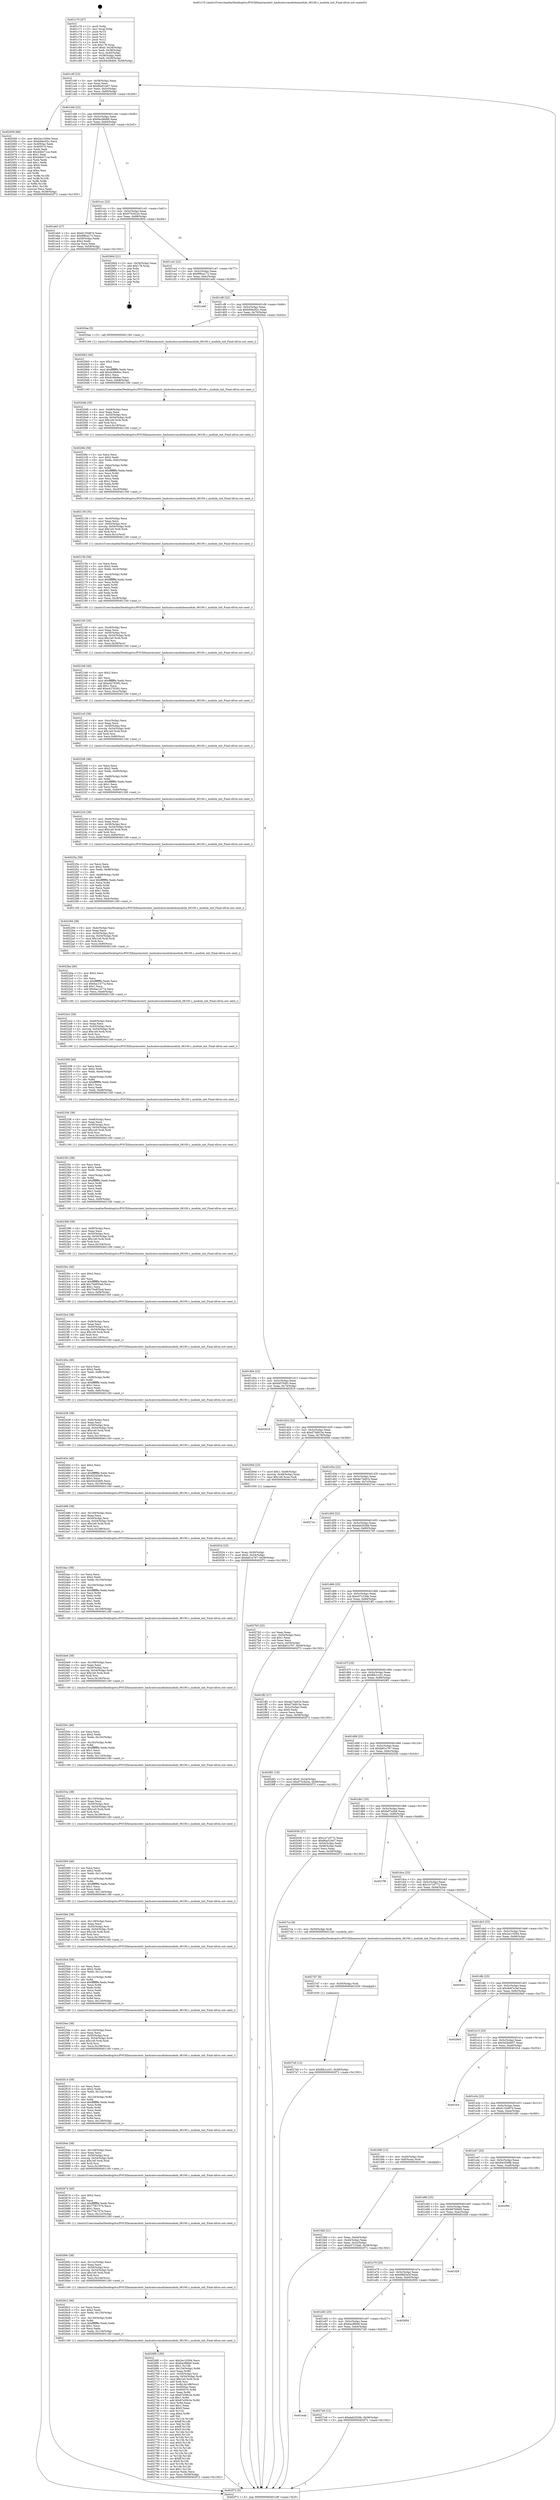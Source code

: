 digraph "0x401c70" {
  label = "0x401c70 (/mnt/c/Users/mathe/Desktop/tcc/POCII/binaries/extr_hashcatsrcmodulesmodule_06100.c_module_init_Final-ollvm.out::main(0))"
  labelloc = "t"
  node[shape=record]

  Entry [label="",width=0.3,height=0.3,shape=circle,fillcolor=black,style=filled]
  "0x401c9f" [label="{
     0x401c9f [23]\l
     | [instrs]\l
     &nbsp;&nbsp;0x401c9f \<+3\>: mov -0x58(%rbp),%eax\l
     &nbsp;&nbsp;0x401ca2 \<+2\>: mov %eax,%ecx\l
     &nbsp;&nbsp;0x401ca4 \<+6\>: sub $0x80a51b67,%ecx\l
     &nbsp;&nbsp;0x401caa \<+3\>: mov %eax,-0x5c(%rbp)\l
     &nbsp;&nbsp;0x401cad \<+3\>: mov %ecx,-0x60(%rbp)\l
     &nbsp;&nbsp;0x401cb0 \<+6\>: je 0000000000402056 \<main+0x3e6\>\l
  }"]
  "0x402056" [label="{
     0x402056 [88]\l
     | [instrs]\l
     &nbsp;&nbsp;0x402056 \<+5\>: mov $0x2ec10594,%eax\l
     &nbsp;&nbsp;0x40205b \<+5\>: mov $0xb94e2f2c,%ecx\l
     &nbsp;&nbsp;0x402060 \<+7\>: mov 0x4050ac,%edx\l
     &nbsp;&nbsp;0x402067 \<+7\>: mov 0x405070,%esi\l
     &nbsp;&nbsp;0x40206e \<+2\>: mov %edx,%edi\l
     &nbsp;&nbsp;0x402070 \<+6\>: add $0x44b471ca,%edi\l
     &nbsp;&nbsp;0x402076 \<+3\>: sub $0x1,%edi\l
     &nbsp;&nbsp;0x402079 \<+6\>: sub $0x44b471ca,%edi\l
     &nbsp;&nbsp;0x40207f \<+3\>: imul %edi,%edx\l
     &nbsp;&nbsp;0x402082 \<+3\>: and $0x1,%edx\l
     &nbsp;&nbsp;0x402085 \<+3\>: cmp $0x0,%edx\l
     &nbsp;&nbsp;0x402088 \<+4\>: sete %r8b\l
     &nbsp;&nbsp;0x40208c \<+3\>: cmp $0xa,%esi\l
     &nbsp;&nbsp;0x40208f \<+4\>: setl %r9b\l
     &nbsp;&nbsp;0x402093 \<+3\>: mov %r8b,%r10b\l
     &nbsp;&nbsp;0x402096 \<+3\>: and %r9b,%r10b\l
     &nbsp;&nbsp;0x402099 \<+3\>: xor %r9b,%r8b\l
     &nbsp;&nbsp;0x40209c \<+3\>: or %r8b,%r10b\l
     &nbsp;&nbsp;0x40209f \<+4\>: test $0x1,%r10b\l
     &nbsp;&nbsp;0x4020a3 \<+3\>: cmovne %ecx,%eax\l
     &nbsp;&nbsp;0x4020a6 \<+3\>: mov %eax,-0x58(%rbp)\l
     &nbsp;&nbsp;0x4020a9 \<+5\>: jmp 0000000000402f72 \<main+0x1302\>\l
  }"]
  "0x401cb6" [label="{
     0x401cb6 [22]\l
     | [instrs]\l
     &nbsp;&nbsp;0x401cb6 \<+5\>: jmp 0000000000401cbb \<main+0x4b\>\l
     &nbsp;&nbsp;0x401cbb \<+3\>: mov -0x5c(%rbp),%eax\l
     &nbsp;&nbsp;0x401cbe \<+5\>: sub $0x94c06d06,%eax\l
     &nbsp;&nbsp;0x401cc3 \<+3\>: mov %eax,-0x64(%rbp)\l
     &nbsp;&nbsp;0x401cc6 \<+6\>: je 0000000000401eb5 \<main+0x245\>\l
  }"]
  Exit [label="",width=0.3,height=0.3,shape=circle,fillcolor=black,style=filled,peripheries=2]
  "0x401eb5" [label="{
     0x401eb5 [27]\l
     | [instrs]\l
     &nbsp;&nbsp;0x401eb5 \<+5\>: mov $0x6135d87d,%eax\l
     &nbsp;&nbsp;0x401eba \<+5\>: mov $0x9f9ca172,%ecx\l
     &nbsp;&nbsp;0x401ebf \<+3\>: mov -0x30(%rbp),%edx\l
     &nbsp;&nbsp;0x401ec2 \<+3\>: cmp $0x2,%edx\l
     &nbsp;&nbsp;0x401ec5 \<+3\>: cmovne %ecx,%eax\l
     &nbsp;&nbsp;0x401ec8 \<+3\>: mov %eax,-0x58(%rbp)\l
     &nbsp;&nbsp;0x401ecb \<+5\>: jmp 0000000000402f72 \<main+0x1302\>\l
  }"]
  "0x401ccc" [label="{
     0x401ccc [22]\l
     | [instrs]\l
     &nbsp;&nbsp;0x401ccc \<+5\>: jmp 0000000000401cd1 \<main+0x61\>\l
     &nbsp;&nbsp;0x401cd1 \<+3\>: mov -0x5c(%rbp),%eax\l
     &nbsp;&nbsp;0x401cd4 \<+5\>: sub $0x975c622e,%eax\l
     &nbsp;&nbsp;0x401cd9 \<+3\>: mov %eax,-0x68(%rbp)\l
     &nbsp;&nbsp;0x401cdc \<+6\>: je 0000000000402904 \<main+0xc94\>\l
  }"]
  "0x402f72" [label="{
     0x402f72 [5]\l
     | [instrs]\l
     &nbsp;&nbsp;0x402f72 \<+5\>: jmp 0000000000401c9f \<main+0x2f\>\l
  }"]
  "0x401c70" [label="{
     0x401c70 [47]\l
     | [instrs]\l
     &nbsp;&nbsp;0x401c70 \<+1\>: push %rbp\l
     &nbsp;&nbsp;0x401c71 \<+3\>: mov %rsp,%rbp\l
     &nbsp;&nbsp;0x401c74 \<+2\>: push %r15\l
     &nbsp;&nbsp;0x401c76 \<+2\>: push %r14\l
     &nbsp;&nbsp;0x401c78 \<+2\>: push %r13\l
     &nbsp;&nbsp;0x401c7a \<+2\>: push %r12\l
     &nbsp;&nbsp;0x401c7c \<+1\>: push %rbx\l
     &nbsp;&nbsp;0x401c7d \<+7\>: sub $0x178,%rsp\l
     &nbsp;&nbsp;0x401c84 \<+7\>: movl $0x0,-0x34(%rbp)\l
     &nbsp;&nbsp;0x401c8b \<+3\>: mov %edi,-0x38(%rbp)\l
     &nbsp;&nbsp;0x401c8e \<+4\>: mov %rsi,-0x40(%rbp)\l
     &nbsp;&nbsp;0x401c92 \<+3\>: mov -0x38(%rbp),%edi\l
     &nbsp;&nbsp;0x401c95 \<+3\>: mov %edi,-0x30(%rbp)\l
     &nbsp;&nbsp;0x401c98 \<+7\>: movl $0x94c06d06,-0x58(%rbp)\l
  }"]
  "0x4027e0" [label="{
     0x4027e0 [12]\l
     | [instrs]\l
     &nbsp;&nbsp;0x4027e0 \<+7\>: movl $0xf6b1cc01,-0x58(%rbp)\l
     &nbsp;&nbsp;0x4027e7 \<+5\>: jmp 0000000000402f72 \<main+0x1302\>\l
  }"]
  "0x402904" [label="{
     0x402904 [21]\l
     | [instrs]\l
     &nbsp;&nbsp;0x402904 \<+3\>: mov -0x34(%rbp),%eax\l
     &nbsp;&nbsp;0x402907 \<+7\>: add $0x178,%rsp\l
     &nbsp;&nbsp;0x40290e \<+1\>: pop %rbx\l
     &nbsp;&nbsp;0x40290f \<+2\>: pop %r12\l
     &nbsp;&nbsp;0x402911 \<+2\>: pop %r13\l
     &nbsp;&nbsp;0x402913 \<+2\>: pop %r14\l
     &nbsp;&nbsp;0x402915 \<+2\>: pop %r15\l
     &nbsp;&nbsp;0x402917 \<+1\>: pop %rbp\l
     &nbsp;&nbsp;0x402918 \<+1\>: ret\l
  }"]
  "0x401ce2" [label="{
     0x401ce2 [22]\l
     | [instrs]\l
     &nbsp;&nbsp;0x401ce2 \<+5\>: jmp 0000000000401ce7 \<main+0x77\>\l
     &nbsp;&nbsp;0x401ce7 \<+3\>: mov -0x5c(%rbp),%eax\l
     &nbsp;&nbsp;0x401cea \<+5\>: sub $0x9f9ca172,%eax\l
     &nbsp;&nbsp;0x401cef \<+3\>: mov %eax,-0x6c(%rbp)\l
     &nbsp;&nbsp;0x401cf2 \<+6\>: je 0000000000401ed0 \<main+0x260\>\l
  }"]
  "0x4027d7" [label="{
     0x4027d7 [9]\l
     | [instrs]\l
     &nbsp;&nbsp;0x4027d7 \<+4\>: mov -0x50(%rbp),%rdi\l
     &nbsp;&nbsp;0x4027db \<+5\>: call 0000000000401030 \<free@plt\>\l
     | [calls]\l
     &nbsp;&nbsp;0x401030 \{1\} (unknown)\l
  }"]
  "0x401ed0" [label="{
     0x401ed0\l
  }", style=dashed]
  "0x401cf8" [label="{
     0x401cf8 [22]\l
     | [instrs]\l
     &nbsp;&nbsp;0x401cf8 \<+5\>: jmp 0000000000401cfd \<main+0x8d\>\l
     &nbsp;&nbsp;0x401cfd \<+3\>: mov -0x5c(%rbp),%eax\l
     &nbsp;&nbsp;0x401d00 \<+5\>: sub $0xb94e2f2c,%eax\l
     &nbsp;&nbsp;0x401d05 \<+3\>: mov %eax,-0x70(%rbp)\l
     &nbsp;&nbsp;0x401d08 \<+6\>: je 00000000004020ae \<main+0x43e\>\l
  }"]
  "0x401eab" [label="{
     0x401eab\l
  }", style=dashed]
  "0x4020ae" [label="{
     0x4020ae [5]\l
     | [instrs]\l
     &nbsp;&nbsp;0x4020ae \<+5\>: call 0000000000401160 \<next_i\>\l
     | [calls]\l
     &nbsp;&nbsp;0x401160 \{1\} (/mnt/c/Users/mathe/Desktop/tcc/POCII/binaries/extr_hashcatsrcmodulesmodule_06100.c_module_init_Final-ollvm.out::next_i)\l
  }"]
  "0x401d0e" [label="{
     0x401d0e [22]\l
     | [instrs]\l
     &nbsp;&nbsp;0x401d0e \<+5\>: jmp 0000000000401d13 \<main+0xa3\>\l
     &nbsp;&nbsp;0x401d13 \<+3\>: mov -0x5c(%rbp),%eax\l
     &nbsp;&nbsp;0x401d16 \<+5\>: sub $0xd4f704f3,%eax\l
     &nbsp;&nbsp;0x401d1b \<+3\>: mov %eax,-0x74(%rbp)\l
     &nbsp;&nbsp;0x401d1e \<+6\>: je 0000000000402919 \<main+0xca9\>\l
  }"]
  "0x4027a9" [label="{
     0x4027a9 [12]\l
     | [instrs]\l
     &nbsp;&nbsp;0x4027a9 \<+7\>: movl $0xdab2026b,-0x58(%rbp)\l
     &nbsp;&nbsp;0x4027b0 \<+5\>: jmp 0000000000402f72 \<main+0x1302\>\l
  }"]
  "0x402919" [label="{
     0x402919\l
  }", style=dashed]
  "0x401d24" [label="{
     0x401d24 [22]\l
     | [instrs]\l
     &nbsp;&nbsp;0x401d24 \<+5\>: jmp 0000000000401d29 \<main+0xb9\>\l
     &nbsp;&nbsp;0x401d29 \<+3\>: mov -0x5c(%rbp),%eax\l
     &nbsp;&nbsp;0x401d2c \<+5\>: sub $0xd73d915e,%eax\l
     &nbsp;&nbsp;0x401d31 \<+3\>: mov %eax,-0x78(%rbp)\l
     &nbsp;&nbsp;0x401d34 \<+6\>: je 000000000040200d \<main+0x39d\>\l
  }"]
  "0x401e92" [label="{
     0x401e92 [25]\l
     | [instrs]\l
     &nbsp;&nbsp;0x401e92 \<+5\>: jmp 0000000000401e97 \<main+0x227\>\l
     &nbsp;&nbsp;0x401e97 \<+3\>: mov -0x5c(%rbp),%eax\l
     &nbsp;&nbsp;0x401e9a \<+5\>: sub $0x6ac8fbb6,%eax\l
     &nbsp;&nbsp;0x401e9f \<+6\>: mov %eax,-0xb4(%rbp)\l
     &nbsp;&nbsp;0x401ea5 \<+6\>: je 00000000004027a9 \<main+0xb39\>\l
  }"]
  "0x40200d" [label="{
     0x40200d [23]\l
     | [instrs]\l
     &nbsp;&nbsp;0x40200d \<+7\>: movl $0x1,-0x48(%rbp)\l
     &nbsp;&nbsp;0x402014 \<+4\>: movslq -0x48(%rbp),%rax\l
     &nbsp;&nbsp;0x402018 \<+7\>: imul $0x1e0,%rax,%rdi\l
     &nbsp;&nbsp;0x40201f \<+5\>: call 0000000000401050 \<malloc@plt\>\l
     | [calls]\l
     &nbsp;&nbsp;0x401050 \{1\} (unknown)\l
  }"]
  "0x401d3a" [label="{
     0x401d3a [22]\l
     | [instrs]\l
     &nbsp;&nbsp;0x401d3a \<+5\>: jmp 0000000000401d3f \<main+0xcf\>\l
     &nbsp;&nbsp;0x401d3f \<+3\>: mov -0x5c(%rbp),%eax\l
     &nbsp;&nbsp;0x401d42 \<+5\>: sub $0xda73a91b,%eax\l
     &nbsp;&nbsp;0x401d47 \<+3\>: mov %eax,-0x7c(%rbp)\l
     &nbsp;&nbsp;0x401d4a \<+6\>: je 00000000004027ec \<main+0xb7c\>\l
  }"]
  "0x402850" [label="{
     0x402850\l
  }", style=dashed]
  "0x4027ec" [label="{
     0x4027ec\l
  }", style=dashed]
  "0x401d50" [label="{
     0x401d50 [22]\l
     | [instrs]\l
     &nbsp;&nbsp;0x401d50 \<+5\>: jmp 0000000000401d55 \<main+0xe5\>\l
     &nbsp;&nbsp;0x401d55 \<+3\>: mov -0x5c(%rbp),%eax\l
     &nbsp;&nbsp;0x401d58 \<+5\>: sub $0xdab2026b,%eax\l
     &nbsp;&nbsp;0x401d5d \<+3\>: mov %eax,-0x80(%rbp)\l
     &nbsp;&nbsp;0x401d60 \<+6\>: je 00000000004027b5 \<main+0xb45\>\l
  }"]
  "0x401e79" [label="{
     0x401e79 [25]\l
     | [instrs]\l
     &nbsp;&nbsp;0x401e79 \<+5\>: jmp 0000000000401e7e \<main+0x20e\>\l
     &nbsp;&nbsp;0x401e7e \<+3\>: mov -0x5c(%rbp),%eax\l
     &nbsp;&nbsp;0x401e81 \<+5\>: sub $0x68fd3a3f,%eax\l
     &nbsp;&nbsp;0x401e86 \<+6\>: mov %eax,-0xb0(%rbp)\l
     &nbsp;&nbsp;0x401e8c \<+6\>: je 0000000000402850 \<main+0xbe0\>\l
  }"]
  "0x4027b5" [label="{
     0x4027b5 [25]\l
     | [instrs]\l
     &nbsp;&nbsp;0x4027b5 \<+2\>: xor %eax,%eax\l
     &nbsp;&nbsp;0x4027b7 \<+3\>: mov -0x54(%rbp),%ecx\l
     &nbsp;&nbsp;0x4027ba \<+3\>: sub $0x1,%eax\l
     &nbsp;&nbsp;0x4027bd \<+2\>: sub %eax,%ecx\l
     &nbsp;&nbsp;0x4027bf \<+3\>: mov %ecx,-0x54(%rbp)\l
     &nbsp;&nbsp;0x4027c2 \<+7\>: movl $0xfa81a797,-0x58(%rbp)\l
     &nbsp;&nbsp;0x4027c9 \<+5\>: jmp 0000000000402f72 \<main+0x1302\>\l
  }"]
  "0x401d66" [label="{
     0x401d66 [25]\l
     | [instrs]\l
     &nbsp;&nbsp;0x401d66 \<+5\>: jmp 0000000000401d6b \<main+0xfb\>\l
     &nbsp;&nbsp;0x401d6b \<+3\>: mov -0x5c(%rbp),%eax\l
     &nbsp;&nbsp;0x401d6e \<+5\>: sub $0xe57c33ab,%eax\l
     &nbsp;&nbsp;0x401d73 \<+6\>: mov %eax,-0x84(%rbp)\l
     &nbsp;&nbsp;0x401d79 \<+6\>: je 0000000000401ff2 \<main+0x382\>\l
  }"]
  "0x401f28" [label="{
     0x401f28\l
  }", style=dashed]
  "0x401ff2" [label="{
     0x401ff2 [27]\l
     | [instrs]\l
     &nbsp;&nbsp;0x401ff2 \<+5\>: mov $0xda73a91b,%eax\l
     &nbsp;&nbsp;0x401ff7 \<+5\>: mov $0xd73d915e,%ecx\l
     &nbsp;&nbsp;0x401ffc \<+3\>: mov -0x2c(%rbp),%edx\l
     &nbsp;&nbsp;0x401fff \<+3\>: cmp $0x0,%edx\l
     &nbsp;&nbsp;0x402002 \<+3\>: cmove %ecx,%eax\l
     &nbsp;&nbsp;0x402005 \<+3\>: mov %eax,-0x58(%rbp)\l
     &nbsp;&nbsp;0x402008 \<+5\>: jmp 0000000000402f72 \<main+0x1302\>\l
  }"]
  "0x401d7f" [label="{
     0x401d7f [25]\l
     | [instrs]\l
     &nbsp;&nbsp;0x401d7f \<+5\>: jmp 0000000000401d84 \<main+0x114\>\l
     &nbsp;&nbsp;0x401d84 \<+3\>: mov -0x5c(%rbp),%eax\l
     &nbsp;&nbsp;0x401d87 \<+5\>: sub $0xf6b1cc01,%eax\l
     &nbsp;&nbsp;0x401d8c \<+6\>: mov %eax,-0x88(%rbp)\l
     &nbsp;&nbsp;0x401d92 \<+6\>: je 00000000004028f1 \<main+0xc81\>\l
  }"]
  "0x401e60" [label="{
     0x401e60 [25]\l
     | [instrs]\l
     &nbsp;&nbsp;0x401e60 \<+5\>: jmp 0000000000401e65 \<main+0x1f5\>\l
     &nbsp;&nbsp;0x401e65 \<+3\>: mov -0x5c(%rbp),%eax\l
     &nbsp;&nbsp;0x401e68 \<+5\>: sub $0x667bfdd5,%eax\l
     &nbsp;&nbsp;0x401e6d \<+6\>: mov %eax,-0xac(%rbp)\l
     &nbsp;&nbsp;0x401e73 \<+6\>: je 0000000000401f28 \<main+0x2b8\>\l
  }"]
  "0x4028f1" [label="{
     0x4028f1 [19]\l
     | [instrs]\l
     &nbsp;&nbsp;0x4028f1 \<+7\>: movl $0x0,-0x34(%rbp)\l
     &nbsp;&nbsp;0x4028f8 \<+7\>: movl $0x975c622e,-0x58(%rbp)\l
     &nbsp;&nbsp;0x4028ff \<+5\>: jmp 0000000000402f72 \<main+0x1302\>\l
  }"]
  "0x401d98" [label="{
     0x401d98 [25]\l
     | [instrs]\l
     &nbsp;&nbsp;0x401d98 \<+5\>: jmp 0000000000401d9d \<main+0x12d\>\l
     &nbsp;&nbsp;0x401d9d \<+3\>: mov -0x5c(%rbp),%eax\l
     &nbsp;&nbsp;0x401da0 \<+5\>: sub $0xfa81a797,%eax\l
     &nbsp;&nbsp;0x401da5 \<+6\>: mov %eax,-0x8c(%rbp)\l
     &nbsp;&nbsp;0x401dab \<+6\>: je 000000000040203b \<main+0x3cb\>\l
  }"]
  "0x402f66" [label="{
     0x402f66\l
  }", style=dashed]
  "0x40203b" [label="{
     0x40203b [27]\l
     | [instrs]\l
     &nbsp;&nbsp;0x40203b \<+5\>: mov $0x1e716772,%eax\l
     &nbsp;&nbsp;0x402040 \<+5\>: mov $0x80a51b67,%ecx\l
     &nbsp;&nbsp;0x402045 \<+3\>: mov -0x54(%rbp),%edx\l
     &nbsp;&nbsp;0x402048 \<+3\>: cmp -0x48(%rbp),%edx\l
     &nbsp;&nbsp;0x40204b \<+3\>: cmovl %ecx,%eax\l
     &nbsp;&nbsp;0x40204e \<+3\>: mov %eax,-0x58(%rbp)\l
     &nbsp;&nbsp;0x402051 \<+5\>: jmp 0000000000402f72 \<main+0x1302\>\l
  }"]
  "0x401db1" [label="{
     0x401db1 [25]\l
     | [instrs]\l
     &nbsp;&nbsp;0x401db1 \<+5\>: jmp 0000000000401db6 \<main+0x146\>\l
     &nbsp;&nbsp;0x401db6 \<+3\>: mov -0x5c(%rbp),%eax\l
     &nbsp;&nbsp;0x401db9 \<+5\>: sub $0xfa97a2b6,%eax\l
     &nbsp;&nbsp;0x401dbe \<+6\>: mov %eax,-0x90(%rbp)\l
     &nbsp;&nbsp;0x401dc4 \<+6\>: je 00000000004027f8 \<main+0xb88\>\l
  }"]
  "0x4026f0" [label="{
     0x4026f0 [185]\l
     | [instrs]\l
     &nbsp;&nbsp;0x4026f0 \<+5\>: mov $0x2ec10594,%ecx\l
     &nbsp;&nbsp;0x4026f5 \<+5\>: mov $0x6ac8fbb6,%edx\l
     &nbsp;&nbsp;0x4026fa \<+3\>: mov $0x1,%r10b\l
     &nbsp;&nbsp;0x4026fd \<+7\>: mov -0x134(%rbp),%r8d\l
     &nbsp;&nbsp;0x402704 \<+4\>: imul %eax,%r8d\l
     &nbsp;&nbsp;0x402708 \<+4\>: mov -0x50(%rbp),%rsi\l
     &nbsp;&nbsp;0x40270c \<+4\>: movslq -0x54(%rbp),%rdi\l
     &nbsp;&nbsp;0x402710 \<+7\>: imul $0x1e0,%rdi,%rdi\l
     &nbsp;&nbsp;0x402717 \<+3\>: add %rdi,%rsi\l
     &nbsp;&nbsp;0x40271a \<+7\>: mov %r8d,0x1d8(%rsi)\l
     &nbsp;&nbsp;0x402721 \<+7\>: mov 0x4050ac,%eax\l
     &nbsp;&nbsp;0x402728 \<+8\>: mov 0x405070,%r8d\l
     &nbsp;&nbsp;0x402730 \<+3\>: mov %eax,%r9d\l
     &nbsp;&nbsp;0x402733 \<+7\>: sub $0x67e59c2e,%r9d\l
     &nbsp;&nbsp;0x40273a \<+4\>: sub $0x1,%r9d\l
     &nbsp;&nbsp;0x40273e \<+7\>: add $0x67e59c2e,%r9d\l
     &nbsp;&nbsp;0x402745 \<+4\>: imul %r9d,%eax\l
     &nbsp;&nbsp;0x402749 \<+3\>: and $0x1,%eax\l
     &nbsp;&nbsp;0x40274c \<+3\>: cmp $0x0,%eax\l
     &nbsp;&nbsp;0x40274f \<+4\>: sete %r11b\l
     &nbsp;&nbsp;0x402753 \<+4\>: cmp $0xa,%r8d\l
     &nbsp;&nbsp;0x402757 \<+3\>: setl %bl\l
     &nbsp;&nbsp;0x40275a \<+3\>: mov %r11b,%r14b\l
     &nbsp;&nbsp;0x40275d \<+4\>: xor $0xff,%r14b\l
     &nbsp;&nbsp;0x402761 \<+3\>: mov %bl,%r15b\l
     &nbsp;&nbsp;0x402764 \<+4\>: xor $0xff,%r15b\l
     &nbsp;&nbsp;0x402768 \<+4\>: xor $0x0,%r10b\l
     &nbsp;&nbsp;0x40276c \<+3\>: mov %r14b,%r12b\l
     &nbsp;&nbsp;0x40276f \<+4\>: and $0x0,%r12b\l
     &nbsp;&nbsp;0x402773 \<+3\>: and %r10b,%r11b\l
     &nbsp;&nbsp;0x402776 \<+3\>: mov %r15b,%r13b\l
     &nbsp;&nbsp;0x402779 \<+4\>: and $0x0,%r13b\l
     &nbsp;&nbsp;0x40277d \<+3\>: and %r10b,%bl\l
     &nbsp;&nbsp;0x402780 \<+3\>: or %r11b,%r12b\l
     &nbsp;&nbsp;0x402783 \<+3\>: or %bl,%r13b\l
     &nbsp;&nbsp;0x402786 \<+3\>: xor %r13b,%r12b\l
     &nbsp;&nbsp;0x402789 \<+3\>: or %r15b,%r14b\l
     &nbsp;&nbsp;0x40278c \<+4\>: xor $0xff,%r14b\l
     &nbsp;&nbsp;0x402790 \<+4\>: or $0x0,%r10b\l
     &nbsp;&nbsp;0x402794 \<+3\>: and %r10b,%r14b\l
     &nbsp;&nbsp;0x402797 \<+3\>: or %r14b,%r12b\l
     &nbsp;&nbsp;0x40279a \<+4\>: test $0x1,%r12b\l
     &nbsp;&nbsp;0x40279e \<+3\>: cmovne %edx,%ecx\l
     &nbsp;&nbsp;0x4027a1 \<+3\>: mov %ecx,-0x58(%rbp)\l
     &nbsp;&nbsp;0x4027a4 \<+5\>: jmp 0000000000402f72 \<main+0x1302\>\l
  }"]
  "0x4027f8" [label="{
     0x4027f8\l
  }", style=dashed]
  "0x401dca" [label="{
     0x401dca [25]\l
     | [instrs]\l
     &nbsp;&nbsp;0x401dca \<+5\>: jmp 0000000000401dcf \<main+0x15f\>\l
     &nbsp;&nbsp;0x401dcf \<+3\>: mov -0x5c(%rbp),%eax\l
     &nbsp;&nbsp;0x401dd2 \<+5\>: sub $0x1e716772,%eax\l
     &nbsp;&nbsp;0x401dd7 \<+6\>: mov %eax,-0x94(%rbp)\l
     &nbsp;&nbsp;0x401ddd \<+6\>: je 00000000004027ce \<main+0xb5e\>\l
  }"]
  "0x4026c2" [label="{
     0x4026c2 [46]\l
     | [instrs]\l
     &nbsp;&nbsp;0x4026c2 \<+2\>: xor %ecx,%ecx\l
     &nbsp;&nbsp;0x4026c4 \<+5\>: mov $0x2,%edx\l
     &nbsp;&nbsp;0x4026c9 \<+6\>: mov %edx,-0x130(%rbp)\l
     &nbsp;&nbsp;0x4026cf \<+1\>: cltd\l
     &nbsp;&nbsp;0x4026d0 \<+7\>: mov -0x130(%rbp),%r8d\l
     &nbsp;&nbsp;0x4026d7 \<+3\>: idiv %r8d\l
     &nbsp;&nbsp;0x4026da \<+6\>: imul $0xfffffffe,%edx,%edx\l
     &nbsp;&nbsp;0x4026e0 \<+3\>: sub $0x1,%ecx\l
     &nbsp;&nbsp;0x4026e3 \<+2\>: sub %ecx,%edx\l
     &nbsp;&nbsp;0x4026e5 \<+6\>: mov %edx,-0x134(%rbp)\l
     &nbsp;&nbsp;0x4026eb \<+5\>: call 0000000000401160 \<next_i\>\l
     | [calls]\l
     &nbsp;&nbsp;0x401160 \{1\} (/mnt/c/Users/mathe/Desktop/tcc/POCII/binaries/extr_hashcatsrcmodulesmodule_06100.c_module_init_Final-ollvm.out::next_i)\l
  }"]
  "0x4027ce" [label="{
     0x4027ce [9]\l
     | [instrs]\l
     &nbsp;&nbsp;0x4027ce \<+4\>: mov -0x50(%rbp),%rdi\l
     &nbsp;&nbsp;0x4027d2 \<+5\>: call 0000000000401240 \<module_init\>\l
     | [calls]\l
     &nbsp;&nbsp;0x401240 \{1\} (/mnt/c/Users/mathe/Desktop/tcc/POCII/binaries/extr_hashcatsrcmodulesmodule_06100.c_module_init_Final-ollvm.out::module_init)\l
  }"]
  "0x401de3" [label="{
     0x401de3 [25]\l
     | [instrs]\l
     &nbsp;&nbsp;0x401de3 \<+5\>: jmp 0000000000401de8 \<main+0x178\>\l
     &nbsp;&nbsp;0x401de8 \<+3\>: mov -0x5c(%rbp),%eax\l
     &nbsp;&nbsp;0x401deb \<+5\>: sub $0x2ec10594,%eax\l
     &nbsp;&nbsp;0x401df0 \<+6\>: mov %eax,-0x98(%rbp)\l
     &nbsp;&nbsp;0x401df6 \<+6\>: je 0000000000402931 \<main+0xcc1\>\l
  }"]
  "0x40269c" [label="{
     0x40269c [38]\l
     | [instrs]\l
     &nbsp;&nbsp;0x40269c \<+6\>: mov -0x12c(%rbp),%ecx\l
     &nbsp;&nbsp;0x4026a2 \<+3\>: imul %eax,%ecx\l
     &nbsp;&nbsp;0x4026a5 \<+4\>: mov -0x50(%rbp),%rsi\l
     &nbsp;&nbsp;0x4026a9 \<+4\>: movslq -0x54(%rbp),%rdi\l
     &nbsp;&nbsp;0x4026ad \<+7\>: imul $0x1e0,%rdi,%rdi\l
     &nbsp;&nbsp;0x4026b4 \<+3\>: add %rdi,%rsi\l
     &nbsp;&nbsp;0x4026b7 \<+6\>: mov %ecx,0x1d4(%rsi)\l
     &nbsp;&nbsp;0x4026bd \<+5\>: call 0000000000401160 \<next_i\>\l
     | [calls]\l
     &nbsp;&nbsp;0x401160 \{1\} (/mnt/c/Users/mathe/Desktop/tcc/POCII/binaries/extr_hashcatsrcmodulesmodule_06100.c_module_init_Final-ollvm.out::next_i)\l
  }"]
  "0x402931" [label="{
     0x402931\l
  }", style=dashed]
  "0x401dfc" [label="{
     0x401dfc [25]\l
     | [instrs]\l
     &nbsp;&nbsp;0x401dfc \<+5\>: jmp 0000000000401e01 \<main+0x191\>\l
     &nbsp;&nbsp;0x401e01 \<+3\>: mov -0x5c(%rbp),%eax\l
     &nbsp;&nbsp;0x401e04 \<+5\>: sub $0x4b87e3af,%eax\l
     &nbsp;&nbsp;0x401e09 \<+6\>: mov %eax,-0x9c(%rbp)\l
     &nbsp;&nbsp;0x401e0f \<+6\>: je 00000000004028e5 \<main+0xc75\>\l
  }"]
  "0x402674" [label="{
     0x402674 [40]\l
     | [instrs]\l
     &nbsp;&nbsp;0x402674 \<+5\>: mov $0x2,%ecx\l
     &nbsp;&nbsp;0x402679 \<+1\>: cltd\l
     &nbsp;&nbsp;0x40267a \<+2\>: idiv %ecx\l
     &nbsp;&nbsp;0x40267c \<+6\>: imul $0xfffffffe,%edx,%ecx\l
     &nbsp;&nbsp;0x402682 \<+6\>: add $0x779c757b,%ecx\l
     &nbsp;&nbsp;0x402688 \<+3\>: add $0x1,%ecx\l
     &nbsp;&nbsp;0x40268b \<+6\>: sub $0x779c757b,%ecx\l
     &nbsp;&nbsp;0x402691 \<+6\>: mov %ecx,-0x12c(%rbp)\l
     &nbsp;&nbsp;0x402697 \<+5\>: call 0000000000401160 \<next_i\>\l
     | [calls]\l
     &nbsp;&nbsp;0x401160 \{1\} (/mnt/c/Users/mathe/Desktop/tcc/POCII/binaries/extr_hashcatsrcmodulesmodule_06100.c_module_init_Final-ollvm.out::next_i)\l
  }"]
  "0x4028e5" [label="{
     0x4028e5\l
  }", style=dashed]
  "0x401e15" [label="{
     0x401e15 [25]\l
     | [instrs]\l
     &nbsp;&nbsp;0x401e15 \<+5\>: jmp 0000000000401e1a \<main+0x1aa\>\l
     &nbsp;&nbsp;0x401e1a \<+3\>: mov -0x5c(%rbp),%eax\l
     &nbsp;&nbsp;0x401e1d \<+5\>: sub $0x5d2bdb57,%eax\l
     &nbsp;&nbsp;0x401e22 \<+6\>: mov %eax,-0xa0(%rbp)\l
     &nbsp;&nbsp;0x401e28 \<+6\>: je 0000000000401fc4 \<main+0x354\>\l
  }"]
  "0x40264e" [label="{
     0x40264e [38]\l
     | [instrs]\l
     &nbsp;&nbsp;0x40264e \<+6\>: mov -0x128(%rbp),%ecx\l
     &nbsp;&nbsp;0x402654 \<+3\>: imul %eax,%ecx\l
     &nbsp;&nbsp;0x402657 \<+4\>: mov -0x50(%rbp),%rsi\l
     &nbsp;&nbsp;0x40265b \<+4\>: movslq -0x54(%rbp),%rdi\l
     &nbsp;&nbsp;0x40265f \<+7\>: imul $0x1e0,%rdi,%rdi\l
     &nbsp;&nbsp;0x402666 \<+3\>: add %rdi,%rsi\l
     &nbsp;&nbsp;0x402669 \<+6\>: mov %ecx,0x1d0(%rsi)\l
     &nbsp;&nbsp;0x40266f \<+5\>: call 0000000000401160 \<next_i\>\l
     | [calls]\l
     &nbsp;&nbsp;0x401160 \{1\} (/mnt/c/Users/mathe/Desktop/tcc/POCII/binaries/extr_hashcatsrcmodulesmodule_06100.c_module_init_Final-ollvm.out::next_i)\l
  }"]
  "0x401fc4" [label="{
     0x401fc4\l
  }", style=dashed]
  "0x401e2e" [label="{
     0x401e2e [25]\l
     | [instrs]\l
     &nbsp;&nbsp;0x401e2e \<+5\>: jmp 0000000000401e33 \<main+0x1c3\>\l
     &nbsp;&nbsp;0x401e33 \<+3\>: mov -0x5c(%rbp),%eax\l
     &nbsp;&nbsp;0x401e36 \<+5\>: sub $0x6135d87d,%eax\l
     &nbsp;&nbsp;0x401e3b \<+6\>: mov %eax,-0xa4(%rbp)\l
     &nbsp;&nbsp;0x401e41 \<+6\>: je 0000000000401fd0 \<main+0x360\>\l
  }"]
  "0x402614" [label="{
     0x402614 [58]\l
     | [instrs]\l
     &nbsp;&nbsp;0x402614 \<+2\>: xor %ecx,%ecx\l
     &nbsp;&nbsp;0x402616 \<+5\>: mov $0x2,%edx\l
     &nbsp;&nbsp;0x40261b \<+6\>: mov %edx,-0x124(%rbp)\l
     &nbsp;&nbsp;0x402621 \<+1\>: cltd\l
     &nbsp;&nbsp;0x402622 \<+7\>: mov -0x124(%rbp),%r8d\l
     &nbsp;&nbsp;0x402629 \<+3\>: idiv %r8d\l
     &nbsp;&nbsp;0x40262c \<+6\>: imul $0xfffffffe,%edx,%edx\l
     &nbsp;&nbsp;0x402632 \<+3\>: mov %ecx,%r9d\l
     &nbsp;&nbsp;0x402635 \<+3\>: sub %edx,%r9d\l
     &nbsp;&nbsp;0x402638 \<+2\>: mov %ecx,%edx\l
     &nbsp;&nbsp;0x40263a \<+3\>: sub $0x1,%edx\l
     &nbsp;&nbsp;0x40263d \<+3\>: add %edx,%r9d\l
     &nbsp;&nbsp;0x402640 \<+3\>: sub %r9d,%ecx\l
     &nbsp;&nbsp;0x402643 \<+6\>: mov %ecx,-0x128(%rbp)\l
     &nbsp;&nbsp;0x402649 \<+5\>: call 0000000000401160 \<next_i\>\l
     | [calls]\l
     &nbsp;&nbsp;0x401160 \{1\} (/mnt/c/Users/mathe/Desktop/tcc/POCII/binaries/extr_hashcatsrcmodulesmodule_06100.c_module_init_Final-ollvm.out::next_i)\l
  }"]
  "0x401fd0" [label="{
     0x401fd0 [13]\l
     | [instrs]\l
     &nbsp;&nbsp;0x401fd0 \<+4\>: mov -0x40(%rbp),%rax\l
     &nbsp;&nbsp;0x401fd4 \<+4\>: mov 0x8(%rax),%rdi\l
     &nbsp;&nbsp;0x401fd8 \<+5\>: call 0000000000401060 \<atoi@plt\>\l
     | [calls]\l
     &nbsp;&nbsp;0x401060 \{1\} (unknown)\l
  }"]
  "0x401e47" [label="{
     0x401e47 [25]\l
     | [instrs]\l
     &nbsp;&nbsp;0x401e47 \<+5\>: jmp 0000000000401e4c \<main+0x1dc\>\l
     &nbsp;&nbsp;0x401e4c \<+3\>: mov -0x5c(%rbp),%eax\l
     &nbsp;&nbsp;0x401e4f \<+5\>: sub $0x64c056fb,%eax\l
     &nbsp;&nbsp;0x401e54 \<+6\>: mov %eax,-0xa8(%rbp)\l
     &nbsp;&nbsp;0x401e5a \<+6\>: je 0000000000402f66 \<main+0x12f6\>\l
  }"]
  "0x401fdd" [label="{
     0x401fdd [21]\l
     | [instrs]\l
     &nbsp;&nbsp;0x401fdd \<+3\>: mov %eax,-0x44(%rbp)\l
     &nbsp;&nbsp;0x401fe0 \<+3\>: mov -0x44(%rbp),%eax\l
     &nbsp;&nbsp;0x401fe3 \<+3\>: mov %eax,-0x2c(%rbp)\l
     &nbsp;&nbsp;0x401fe6 \<+7\>: movl $0xe57c33ab,-0x58(%rbp)\l
     &nbsp;&nbsp;0x401fed \<+5\>: jmp 0000000000402f72 \<main+0x1302\>\l
  }"]
  "0x402024" [label="{
     0x402024 [23]\l
     | [instrs]\l
     &nbsp;&nbsp;0x402024 \<+4\>: mov %rax,-0x50(%rbp)\l
     &nbsp;&nbsp;0x402028 \<+7\>: movl $0x0,-0x54(%rbp)\l
     &nbsp;&nbsp;0x40202f \<+7\>: movl $0xfa81a797,-0x58(%rbp)\l
     &nbsp;&nbsp;0x402036 \<+5\>: jmp 0000000000402f72 \<main+0x1302\>\l
  }"]
  "0x4020b3" [label="{
     0x4020b3 [40]\l
     | [instrs]\l
     &nbsp;&nbsp;0x4020b3 \<+5\>: mov $0x2,%ecx\l
     &nbsp;&nbsp;0x4020b8 \<+1\>: cltd\l
     &nbsp;&nbsp;0x4020b9 \<+2\>: idiv %ecx\l
     &nbsp;&nbsp;0x4020bb \<+6\>: imul $0xfffffffe,%edx,%ecx\l
     &nbsp;&nbsp;0x4020c1 \<+6\>: add $0xdc49e6ec,%ecx\l
     &nbsp;&nbsp;0x4020c7 \<+3\>: add $0x1,%ecx\l
     &nbsp;&nbsp;0x4020ca \<+6\>: sub $0xdc49e6ec,%ecx\l
     &nbsp;&nbsp;0x4020d0 \<+6\>: mov %ecx,-0xb8(%rbp)\l
     &nbsp;&nbsp;0x4020d6 \<+5\>: call 0000000000401160 \<next_i\>\l
     | [calls]\l
     &nbsp;&nbsp;0x401160 \{1\} (/mnt/c/Users/mathe/Desktop/tcc/POCII/binaries/extr_hashcatsrcmodulesmodule_06100.c_module_init_Final-ollvm.out::next_i)\l
  }"]
  "0x4020db" [label="{
     0x4020db [35]\l
     | [instrs]\l
     &nbsp;&nbsp;0x4020db \<+6\>: mov -0xb8(%rbp),%ecx\l
     &nbsp;&nbsp;0x4020e1 \<+3\>: imul %eax,%ecx\l
     &nbsp;&nbsp;0x4020e4 \<+4\>: mov -0x50(%rbp),%rsi\l
     &nbsp;&nbsp;0x4020e8 \<+4\>: movslq -0x54(%rbp),%rdi\l
     &nbsp;&nbsp;0x4020ec \<+7\>: imul $0x1e0,%rdi,%rdi\l
     &nbsp;&nbsp;0x4020f3 \<+3\>: add %rdi,%rsi\l
     &nbsp;&nbsp;0x4020f6 \<+3\>: mov %ecx,0x18(%rsi)\l
     &nbsp;&nbsp;0x4020f9 \<+5\>: call 0000000000401160 \<next_i\>\l
     | [calls]\l
     &nbsp;&nbsp;0x401160 \{1\} (/mnt/c/Users/mathe/Desktop/tcc/POCII/binaries/extr_hashcatsrcmodulesmodule_06100.c_module_init_Final-ollvm.out::next_i)\l
  }"]
  "0x4020fe" [label="{
     0x4020fe [58]\l
     | [instrs]\l
     &nbsp;&nbsp;0x4020fe \<+2\>: xor %ecx,%ecx\l
     &nbsp;&nbsp;0x402100 \<+5\>: mov $0x2,%edx\l
     &nbsp;&nbsp;0x402105 \<+6\>: mov %edx,-0xbc(%rbp)\l
     &nbsp;&nbsp;0x40210b \<+1\>: cltd\l
     &nbsp;&nbsp;0x40210c \<+7\>: mov -0xbc(%rbp),%r8d\l
     &nbsp;&nbsp;0x402113 \<+3\>: idiv %r8d\l
     &nbsp;&nbsp;0x402116 \<+6\>: imul $0xfffffffe,%edx,%edx\l
     &nbsp;&nbsp;0x40211c \<+3\>: mov %ecx,%r9d\l
     &nbsp;&nbsp;0x40211f \<+3\>: sub %edx,%r9d\l
     &nbsp;&nbsp;0x402122 \<+2\>: mov %ecx,%edx\l
     &nbsp;&nbsp;0x402124 \<+3\>: sub $0x1,%edx\l
     &nbsp;&nbsp;0x402127 \<+3\>: add %edx,%r9d\l
     &nbsp;&nbsp;0x40212a \<+3\>: sub %r9d,%ecx\l
     &nbsp;&nbsp;0x40212d \<+6\>: mov %ecx,-0xc0(%rbp)\l
     &nbsp;&nbsp;0x402133 \<+5\>: call 0000000000401160 \<next_i\>\l
     | [calls]\l
     &nbsp;&nbsp;0x401160 \{1\} (/mnt/c/Users/mathe/Desktop/tcc/POCII/binaries/extr_hashcatsrcmodulesmodule_06100.c_module_init_Final-ollvm.out::next_i)\l
  }"]
  "0x402138" [label="{
     0x402138 [35]\l
     | [instrs]\l
     &nbsp;&nbsp;0x402138 \<+6\>: mov -0xc0(%rbp),%ecx\l
     &nbsp;&nbsp;0x40213e \<+3\>: imul %eax,%ecx\l
     &nbsp;&nbsp;0x402141 \<+4\>: mov -0x50(%rbp),%rsi\l
     &nbsp;&nbsp;0x402145 \<+4\>: movslq -0x54(%rbp),%rdi\l
     &nbsp;&nbsp;0x402149 \<+7\>: imul $0x1e0,%rdi,%rdi\l
     &nbsp;&nbsp;0x402150 \<+3\>: add %rdi,%rsi\l
     &nbsp;&nbsp;0x402153 \<+3\>: mov %ecx,0x1c(%rsi)\l
     &nbsp;&nbsp;0x402156 \<+5\>: call 0000000000401160 \<next_i\>\l
     | [calls]\l
     &nbsp;&nbsp;0x401160 \{1\} (/mnt/c/Users/mathe/Desktop/tcc/POCII/binaries/extr_hashcatsrcmodulesmodule_06100.c_module_init_Final-ollvm.out::next_i)\l
  }"]
  "0x40215b" [label="{
     0x40215b [58]\l
     | [instrs]\l
     &nbsp;&nbsp;0x40215b \<+2\>: xor %ecx,%ecx\l
     &nbsp;&nbsp;0x40215d \<+5\>: mov $0x2,%edx\l
     &nbsp;&nbsp;0x402162 \<+6\>: mov %edx,-0xc4(%rbp)\l
     &nbsp;&nbsp;0x402168 \<+1\>: cltd\l
     &nbsp;&nbsp;0x402169 \<+7\>: mov -0xc4(%rbp),%r8d\l
     &nbsp;&nbsp;0x402170 \<+3\>: idiv %r8d\l
     &nbsp;&nbsp;0x402173 \<+6\>: imul $0xfffffffe,%edx,%edx\l
     &nbsp;&nbsp;0x402179 \<+3\>: mov %ecx,%r9d\l
     &nbsp;&nbsp;0x40217c \<+3\>: sub %edx,%r9d\l
     &nbsp;&nbsp;0x40217f \<+2\>: mov %ecx,%edx\l
     &nbsp;&nbsp;0x402181 \<+3\>: sub $0x1,%edx\l
     &nbsp;&nbsp;0x402184 \<+3\>: add %edx,%r9d\l
     &nbsp;&nbsp;0x402187 \<+3\>: sub %r9d,%ecx\l
     &nbsp;&nbsp;0x40218a \<+6\>: mov %ecx,-0xc8(%rbp)\l
     &nbsp;&nbsp;0x402190 \<+5\>: call 0000000000401160 \<next_i\>\l
     | [calls]\l
     &nbsp;&nbsp;0x401160 \{1\} (/mnt/c/Users/mathe/Desktop/tcc/POCII/binaries/extr_hashcatsrcmodulesmodule_06100.c_module_init_Final-ollvm.out::next_i)\l
  }"]
  "0x402195" [label="{
     0x402195 [35]\l
     | [instrs]\l
     &nbsp;&nbsp;0x402195 \<+6\>: mov -0xc8(%rbp),%ecx\l
     &nbsp;&nbsp;0x40219b \<+3\>: imul %eax,%ecx\l
     &nbsp;&nbsp;0x40219e \<+4\>: mov -0x50(%rbp),%rsi\l
     &nbsp;&nbsp;0x4021a2 \<+4\>: movslq -0x54(%rbp),%rdi\l
     &nbsp;&nbsp;0x4021a6 \<+7\>: imul $0x1e0,%rdi,%rdi\l
     &nbsp;&nbsp;0x4021ad \<+3\>: add %rdi,%rsi\l
     &nbsp;&nbsp;0x4021b0 \<+3\>: mov %ecx,0x28(%rsi)\l
     &nbsp;&nbsp;0x4021b3 \<+5\>: call 0000000000401160 \<next_i\>\l
     | [calls]\l
     &nbsp;&nbsp;0x401160 \{1\} (/mnt/c/Users/mathe/Desktop/tcc/POCII/binaries/extr_hashcatsrcmodulesmodule_06100.c_module_init_Final-ollvm.out::next_i)\l
  }"]
  "0x4021b8" [label="{
     0x4021b8 [40]\l
     | [instrs]\l
     &nbsp;&nbsp;0x4021b8 \<+5\>: mov $0x2,%ecx\l
     &nbsp;&nbsp;0x4021bd \<+1\>: cltd\l
     &nbsp;&nbsp;0x4021be \<+2\>: idiv %ecx\l
     &nbsp;&nbsp;0x4021c0 \<+6\>: imul $0xfffffffe,%edx,%ecx\l
     &nbsp;&nbsp;0x4021c6 \<+6\>: sub $0xe4276392,%ecx\l
     &nbsp;&nbsp;0x4021cc \<+3\>: add $0x1,%ecx\l
     &nbsp;&nbsp;0x4021cf \<+6\>: add $0xe4276392,%ecx\l
     &nbsp;&nbsp;0x4021d5 \<+6\>: mov %ecx,-0xcc(%rbp)\l
     &nbsp;&nbsp;0x4021db \<+5\>: call 0000000000401160 \<next_i\>\l
     | [calls]\l
     &nbsp;&nbsp;0x401160 \{1\} (/mnt/c/Users/mathe/Desktop/tcc/POCII/binaries/extr_hashcatsrcmodulesmodule_06100.c_module_init_Final-ollvm.out::next_i)\l
  }"]
  "0x4021e0" [label="{
     0x4021e0 [38]\l
     | [instrs]\l
     &nbsp;&nbsp;0x4021e0 \<+6\>: mov -0xcc(%rbp),%ecx\l
     &nbsp;&nbsp;0x4021e6 \<+3\>: imul %eax,%ecx\l
     &nbsp;&nbsp;0x4021e9 \<+4\>: mov -0x50(%rbp),%rsi\l
     &nbsp;&nbsp;0x4021ed \<+4\>: movslq -0x54(%rbp),%rdi\l
     &nbsp;&nbsp;0x4021f1 \<+7\>: imul $0x1e0,%rdi,%rdi\l
     &nbsp;&nbsp;0x4021f8 \<+3\>: add %rdi,%rsi\l
     &nbsp;&nbsp;0x4021fb \<+6\>: mov %ecx,0x80(%rsi)\l
     &nbsp;&nbsp;0x402201 \<+5\>: call 0000000000401160 \<next_i\>\l
     | [calls]\l
     &nbsp;&nbsp;0x401160 \{1\} (/mnt/c/Users/mathe/Desktop/tcc/POCII/binaries/extr_hashcatsrcmodulesmodule_06100.c_module_init_Final-ollvm.out::next_i)\l
  }"]
  "0x402206" [label="{
     0x402206 [46]\l
     | [instrs]\l
     &nbsp;&nbsp;0x402206 \<+2\>: xor %ecx,%ecx\l
     &nbsp;&nbsp;0x402208 \<+5\>: mov $0x2,%edx\l
     &nbsp;&nbsp;0x40220d \<+6\>: mov %edx,-0xd0(%rbp)\l
     &nbsp;&nbsp;0x402213 \<+1\>: cltd\l
     &nbsp;&nbsp;0x402214 \<+7\>: mov -0xd0(%rbp),%r8d\l
     &nbsp;&nbsp;0x40221b \<+3\>: idiv %r8d\l
     &nbsp;&nbsp;0x40221e \<+6\>: imul $0xfffffffe,%edx,%edx\l
     &nbsp;&nbsp;0x402224 \<+3\>: sub $0x1,%ecx\l
     &nbsp;&nbsp;0x402227 \<+2\>: sub %ecx,%edx\l
     &nbsp;&nbsp;0x402229 \<+6\>: mov %edx,-0xd4(%rbp)\l
     &nbsp;&nbsp;0x40222f \<+5\>: call 0000000000401160 \<next_i\>\l
     | [calls]\l
     &nbsp;&nbsp;0x401160 \{1\} (/mnt/c/Users/mathe/Desktop/tcc/POCII/binaries/extr_hashcatsrcmodulesmodule_06100.c_module_init_Final-ollvm.out::next_i)\l
  }"]
  "0x402234" [label="{
     0x402234 [38]\l
     | [instrs]\l
     &nbsp;&nbsp;0x402234 \<+6\>: mov -0xd4(%rbp),%ecx\l
     &nbsp;&nbsp;0x40223a \<+3\>: imul %eax,%ecx\l
     &nbsp;&nbsp;0x40223d \<+4\>: mov -0x50(%rbp),%rsi\l
     &nbsp;&nbsp;0x402241 \<+4\>: movslq -0x54(%rbp),%rdi\l
     &nbsp;&nbsp;0x402245 \<+7\>: imul $0x1e0,%rdi,%rdi\l
     &nbsp;&nbsp;0x40224c \<+3\>: add %rdi,%rsi\l
     &nbsp;&nbsp;0x40224f \<+6\>: mov %ecx,0x84(%rsi)\l
     &nbsp;&nbsp;0x402255 \<+5\>: call 0000000000401160 \<next_i\>\l
     | [calls]\l
     &nbsp;&nbsp;0x401160 \{1\} (/mnt/c/Users/mathe/Desktop/tcc/POCII/binaries/extr_hashcatsrcmodulesmodule_06100.c_module_init_Final-ollvm.out::next_i)\l
  }"]
  "0x40225a" [label="{
     0x40225a [58]\l
     | [instrs]\l
     &nbsp;&nbsp;0x40225a \<+2\>: xor %ecx,%ecx\l
     &nbsp;&nbsp;0x40225c \<+5\>: mov $0x2,%edx\l
     &nbsp;&nbsp;0x402261 \<+6\>: mov %edx,-0xd8(%rbp)\l
     &nbsp;&nbsp;0x402267 \<+1\>: cltd\l
     &nbsp;&nbsp;0x402268 \<+7\>: mov -0xd8(%rbp),%r8d\l
     &nbsp;&nbsp;0x40226f \<+3\>: idiv %r8d\l
     &nbsp;&nbsp;0x402272 \<+6\>: imul $0xfffffffe,%edx,%edx\l
     &nbsp;&nbsp;0x402278 \<+3\>: mov %ecx,%r9d\l
     &nbsp;&nbsp;0x40227b \<+3\>: sub %edx,%r9d\l
     &nbsp;&nbsp;0x40227e \<+2\>: mov %ecx,%edx\l
     &nbsp;&nbsp;0x402280 \<+3\>: sub $0x1,%edx\l
     &nbsp;&nbsp;0x402283 \<+3\>: add %edx,%r9d\l
     &nbsp;&nbsp;0x402286 \<+3\>: sub %r9d,%ecx\l
     &nbsp;&nbsp;0x402289 \<+6\>: mov %ecx,-0xdc(%rbp)\l
     &nbsp;&nbsp;0x40228f \<+5\>: call 0000000000401160 \<next_i\>\l
     | [calls]\l
     &nbsp;&nbsp;0x401160 \{1\} (/mnt/c/Users/mathe/Desktop/tcc/POCII/binaries/extr_hashcatsrcmodulesmodule_06100.c_module_init_Final-ollvm.out::next_i)\l
  }"]
  "0x402294" [label="{
     0x402294 [38]\l
     | [instrs]\l
     &nbsp;&nbsp;0x402294 \<+6\>: mov -0xdc(%rbp),%ecx\l
     &nbsp;&nbsp;0x40229a \<+3\>: imul %eax,%ecx\l
     &nbsp;&nbsp;0x40229d \<+4\>: mov -0x50(%rbp),%rsi\l
     &nbsp;&nbsp;0x4022a1 \<+4\>: movslq -0x54(%rbp),%rdi\l
     &nbsp;&nbsp;0x4022a5 \<+7\>: imul $0x1e0,%rdi,%rdi\l
     &nbsp;&nbsp;0x4022ac \<+3\>: add %rdi,%rsi\l
     &nbsp;&nbsp;0x4022af \<+6\>: mov %ecx,0x90(%rsi)\l
     &nbsp;&nbsp;0x4022b5 \<+5\>: call 0000000000401160 \<next_i\>\l
     | [calls]\l
     &nbsp;&nbsp;0x401160 \{1\} (/mnt/c/Users/mathe/Desktop/tcc/POCII/binaries/extr_hashcatsrcmodulesmodule_06100.c_module_init_Final-ollvm.out::next_i)\l
  }"]
  "0x4022ba" [label="{
     0x4022ba [40]\l
     | [instrs]\l
     &nbsp;&nbsp;0x4022ba \<+5\>: mov $0x2,%ecx\l
     &nbsp;&nbsp;0x4022bf \<+1\>: cltd\l
     &nbsp;&nbsp;0x4022c0 \<+2\>: idiv %ecx\l
     &nbsp;&nbsp;0x4022c2 \<+6\>: imul $0xfffffffe,%edx,%ecx\l
     &nbsp;&nbsp;0x4022c8 \<+6\>: sub $0x6ac1477a,%ecx\l
     &nbsp;&nbsp;0x4022ce \<+3\>: add $0x1,%ecx\l
     &nbsp;&nbsp;0x4022d1 \<+6\>: add $0x6ac1477a,%ecx\l
     &nbsp;&nbsp;0x4022d7 \<+6\>: mov %ecx,-0xe0(%rbp)\l
     &nbsp;&nbsp;0x4022dd \<+5\>: call 0000000000401160 \<next_i\>\l
     | [calls]\l
     &nbsp;&nbsp;0x401160 \{1\} (/mnt/c/Users/mathe/Desktop/tcc/POCII/binaries/extr_hashcatsrcmodulesmodule_06100.c_module_init_Final-ollvm.out::next_i)\l
  }"]
  "0x4022e2" [label="{
     0x4022e2 [38]\l
     | [instrs]\l
     &nbsp;&nbsp;0x4022e2 \<+6\>: mov -0xe0(%rbp),%ecx\l
     &nbsp;&nbsp;0x4022e8 \<+3\>: imul %eax,%ecx\l
     &nbsp;&nbsp;0x4022eb \<+4\>: mov -0x50(%rbp),%rsi\l
     &nbsp;&nbsp;0x4022ef \<+4\>: movslq -0x54(%rbp),%rdi\l
     &nbsp;&nbsp;0x4022f3 \<+7\>: imul $0x1e0,%rdi,%rdi\l
     &nbsp;&nbsp;0x4022fa \<+3\>: add %rdi,%rsi\l
     &nbsp;&nbsp;0x4022fd \<+6\>: mov %ecx,0xd0(%rsi)\l
     &nbsp;&nbsp;0x402303 \<+5\>: call 0000000000401160 \<next_i\>\l
     | [calls]\l
     &nbsp;&nbsp;0x401160 \{1\} (/mnt/c/Users/mathe/Desktop/tcc/POCII/binaries/extr_hashcatsrcmodulesmodule_06100.c_module_init_Final-ollvm.out::next_i)\l
  }"]
  "0x402308" [label="{
     0x402308 [46]\l
     | [instrs]\l
     &nbsp;&nbsp;0x402308 \<+2\>: xor %ecx,%ecx\l
     &nbsp;&nbsp;0x40230a \<+5\>: mov $0x2,%edx\l
     &nbsp;&nbsp;0x40230f \<+6\>: mov %edx,-0xe4(%rbp)\l
     &nbsp;&nbsp;0x402315 \<+1\>: cltd\l
     &nbsp;&nbsp;0x402316 \<+7\>: mov -0xe4(%rbp),%r8d\l
     &nbsp;&nbsp;0x40231d \<+3\>: idiv %r8d\l
     &nbsp;&nbsp;0x402320 \<+6\>: imul $0xfffffffe,%edx,%edx\l
     &nbsp;&nbsp;0x402326 \<+3\>: sub $0x1,%ecx\l
     &nbsp;&nbsp;0x402329 \<+2\>: sub %ecx,%edx\l
     &nbsp;&nbsp;0x40232b \<+6\>: mov %edx,-0xe8(%rbp)\l
     &nbsp;&nbsp;0x402331 \<+5\>: call 0000000000401160 \<next_i\>\l
     | [calls]\l
     &nbsp;&nbsp;0x401160 \{1\} (/mnt/c/Users/mathe/Desktop/tcc/POCII/binaries/extr_hashcatsrcmodulesmodule_06100.c_module_init_Final-ollvm.out::next_i)\l
  }"]
  "0x402336" [label="{
     0x402336 [38]\l
     | [instrs]\l
     &nbsp;&nbsp;0x402336 \<+6\>: mov -0xe8(%rbp),%ecx\l
     &nbsp;&nbsp;0x40233c \<+3\>: imul %eax,%ecx\l
     &nbsp;&nbsp;0x40233f \<+4\>: mov -0x50(%rbp),%rsi\l
     &nbsp;&nbsp;0x402343 \<+4\>: movslq -0x54(%rbp),%rdi\l
     &nbsp;&nbsp;0x402347 \<+7\>: imul $0x1e0,%rdi,%rdi\l
     &nbsp;&nbsp;0x40234e \<+3\>: add %rdi,%rsi\l
     &nbsp;&nbsp;0x402351 \<+6\>: mov %ecx,0x100(%rsi)\l
     &nbsp;&nbsp;0x402357 \<+5\>: call 0000000000401160 \<next_i\>\l
     | [calls]\l
     &nbsp;&nbsp;0x401160 \{1\} (/mnt/c/Users/mathe/Desktop/tcc/POCII/binaries/extr_hashcatsrcmodulesmodule_06100.c_module_init_Final-ollvm.out::next_i)\l
  }"]
  "0x40235c" [label="{
     0x40235c [58]\l
     | [instrs]\l
     &nbsp;&nbsp;0x40235c \<+2\>: xor %ecx,%ecx\l
     &nbsp;&nbsp;0x40235e \<+5\>: mov $0x2,%edx\l
     &nbsp;&nbsp;0x402363 \<+6\>: mov %edx,-0xec(%rbp)\l
     &nbsp;&nbsp;0x402369 \<+1\>: cltd\l
     &nbsp;&nbsp;0x40236a \<+7\>: mov -0xec(%rbp),%r8d\l
     &nbsp;&nbsp;0x402371 \<+3\>: idiv %r8d\l
     &nbsp;&nbsp;0x402374 \<+6\>: imul $0xfffffffe,%edx,%edx\l
     &nbsp;&nbsp;0x40237a \<+3\>: mov %ecx,%r9d\l
     &nbsp;&nbsp;0x40237d \<+3\>: sub %edx,%r9d\l
     &nbsp;&nbsp;0x402380 \<+2\>: mov %ecx,%edx\l
     &nbsp;&nbsp;0x402382 \<+3\>: sub $0x1,%edx\l
     &nbsp;&nbsp;0x402385 \<+3\>: add %edx,%r9d\l
     &nbsp;&nbsp;0x402388 \<+3\>: sub %r9d,%ecx\l
     &nbsp;&nbsp;0x40238b \<+6\>: mov %ecx,-0xf0(%rbp)\l
     &nbsp;&nbsp;0x402391 \<+5\>: call 0000000000401160 \<next_i\>\l
     | [calls]\l
     &nbsp;&nbsp;0x401160 \{1\} (/mnt/c/Users/mathe/Desktop/tcc/POCII/binaries/extr_hashcatsrcmodulesmodule_06100.c_module_init_Final-ollvm.out::next_i)\l
  }"]
  "0x402396" [label="{
     0x402396 [38]\l
     | [instrs]\l
     &nbsp;&nbsp;0x402396 \<+6\>: mov -0xf0(%rbp),%ecx\l
     &nbsp;&nbsp;0x40239c \<+3\>: imul %eax,%ecx\l
     &nbsp;&nbsp;0x40239f \<+4\>: mov -0x50(%rbp),%rsi\l
     &nbsp;&nbsp;0x4023a3 \<+4\>: movslq -0x54(%rbp),%rdi\l
     &nbsp;&nbsp;0x4023a7 \<+7\>: imul $0x1e0,%rdi,%rdi\l
     &nbsp;&nbsp;0x4023ae \<+3\>: add %rdi,%rsi\l
     &nbsp;&nbsp;0x4023b1 \<+6\>: mov %ecx,0x104(%rsi)\l
     &nbsp;&nbsp;0x4023b7 \<+5\>: call 0000000000401160 \<next_i\>\l
     | [calls]\l
     &nbsp;&nbsp;0x401160 \{1\} (/mnt/c/Users/mathe/Desktop/tcc/POCII/binaries/extr_hashcatsrcmodulesmodule_06100.c_module_init_Final-ollvm.out::next_i)\l
  }"]
  "0x4023bc" [label="{
     0x4023bc [40]\l
     | [instrs]\l
     &nbsp;&nbsp;0x4023bc \<+5\>: mov $0x2,%ecx\l
     &nbsp;&nbsp;0x4023c1 \<+1\>: cltd\l
     &nbsp;&nbsp;0x4023c2 \<+2\>: idiv %ecx\l
     &nbsp;&nbsp;0x4023c4 \<+6\>: imul $0xfffffffe,%edx,%ecx\l
     &nbsp;&nbsp;0x4023ca \<+6\>: add $0x70e855ed,%ecx\l
     &nbsp;&nbsp;0x4023d0 \<+3\>: add $0x1,%ecx\l
     &nbsp;&nbsp;0x4023d3 \<+6\>: sub $0x70e855ed,%ecx\l
     &nbsp;&nbsp;0x4023d9 \<+6\>: mov %ecx,-0xf4(%rbp)\l
     &nbsp;&nbsp;0x4023df \<+5\>: call 0000000000401160 \<next_i\>\l
     | [calls]\l
     &nbsp;&nbsp;0x401160 \{1\} (/mnt/c/Users/mathe/Desktop/tcc/POCII/binaries/extr_hashcatsrcmodulesmodule_06100.c_module_init_Final-ollvm.out::next_i)\l
  }"]
  "0x4023e4" [label="{
     0x4023e4 [38]\l
     | [instrs]\l
     &nbsp;&nbsp;0x4023e4 \<+6\>: mov -0xf4(%rbp),%ecx\l
     &nbsp;&nbsp;0x4023ea \<+3\>: imul %eax,%ecx\l
     &nbsp;&nbsp;0x4023ed \<+4\>: mov -0x50(%rbp),%rsi\l
     &nbsp;&nbsp;0x4023f1 \<+4\>: movslq -0x54(%rbp),%rdi\l
     &nbsp;&nbsp;0x4023f5 \<+7\>: imul $0x1e0,%rdi,%rdi\l
     &nbsp;&nbsp;0x4023fc \<+3\>: add %rdi,%rsi\l
     &nbsp;&nbsp;0x4023ff \<+6\>: mov %ecx,0x118(%rsi)\l
     &nbsp;&nbsp;0x402405 \<+5\>: call 0000000000401160 \<next_i\>\l
     | [calls]\l
     &nbsp;&nbsp;0x401160 \{1\} (/mnt/c/Users/mathe/Desktop/tcc/POCII/binaries/extr_hashcatsrcmodulesmodule_06100.c_module_init_Final-ollvm.out::next_i)\l
  }"]
  "0x40240a" [label="{
     0x40240a [46]\l
     | [instrs]\l
     &nbsp;&nbsp;0x40240a \<+2\>: xor %ecx,%ecx\l
     &nbsp;&nbsp;0x40240c \<+5\>: mov $0x2,%edx\l
     &nbsp;&nbsp;0x402411 \<+6\>: mov %edx,-0xf8(%rbp)\l
     &nbsp;&nbsp;0x402417 \<+1\>: cltd\l
     &nbsp;&nbsp;0x402418 \<+7\>: mov -0xf8(%rbp),%r8d\l
     &nbsp;&nbsp;0x40241f \<+3\>: idiv %r8d\l
     &nbsp;&nbsp;0x402422 \<+6\>: imul $0xfffffffe,%edx,%edx\l
     &nbsp;&nbsp;0x402428 \<+3\>: sub $0x1,%ecx\l
     &nbsp;&nbsp;0x40242b \<+2\>: sub %ecx,%edx\l
     &nbsp;&nbsp;0x40242d \<+6\>: mov %edx,-0xfc(%rbp)\l
     &nbsp;&nbsp;0x402433 \<+5\>: call 0000000000401160 \<next_i\>\l
     | [calls]\l
     &nbsp;&nbsp;0x401160 \{1\} (/mnt/c/Users/mathe/Desktop/tcc/POCII/binaries/extr_hashcatsrcmodulesmodule_06100.c_module_init_Final-ollvm.out::next_i)\l
  }"]
  "0x402438" [label="{
     0x402438 [38]\l
     | [instrs]\l
     &nbsp;&nbsp;0x402438 \<+6\>: mov -0xfc(%rbp),%ecx\l
     &nbsp;&nbsp;0x40243e \<+3\>: imul %eax,%ecx\l
     &nbsp;&nbsp;0x402441 \<+4\>: mov -0x50(%rbp),%rsi\l
     &nbsp;&nbsp;0x402445 \<+4\>: movslq -0x54(%rbp),%rdi\l
     &nbsp;&nbsp;0x402449 \<+7\>: imul $0x1e0,%rdi,%rdi\l
     &nbsp;&nbsp;0x402450 \<+3\>: add %rdi,%rsi\l
     &nbsp;&nbsp;0x402453 \<+6\>: mov %ecx,0x130(%rsi)\l
     &nbsp;&nbsp;0x402459 \<+5\>: call 0000000000401160 \<next_i\>\l
     | [calls]\l
     &nbsp;&nbsp;0x401160 \{1\} (/mnt/c/Users/mathe/Desktop/tcc/POCII/binaries/extr_hashcatsrcmodulesmodule_06100.c_module_init_Final-ollvm.out::next_i)\l
  }"]
  "0x40245e" [label="{
     0x40245e [40]\l
     | [instrs]\l
     &nbsp;&nbsp;0x40245e \<+5\>: mov $0x2,%ecx\l
     &nbsp;&nbsp;0x402463 \<+1\>: cltd\l
     &nbsp;&nbsp;0x402464 \<+2\>: idiv %ecx\l
     &nbsp;&nbsp;0x402466 \<+6\>: imul $0xfffffffe,%edx,%ecx\l
     &nbsp;&nbsp;0x40246c \<+6\>: add $0x452d2bf5,%ecx\l
     &nbsp;&nbsp;0x402472 \<+3\>: add $0x1,%ecx\l
     &nbsp;&nbsp;0x402475 \<+6\>: sub $0x452d2bf5,%ecx\l
     &nbsp;&nbsp;0x40247b \<+6\>: mov %ecx,-0x100(%rbp)\l
     &nbsp;&nbsp;0x402481 \<+5\>: call 0000000000401160 \<next_i\>\l
     | [calls]\l
     &nbsp;&nbsp;0x401160 \{1\} (/mnt/c/Users/mathe/Desktop/tcc/POCII/binaries/extr_hashcatsrcmodulesmodule_06100.c_module_init_Final-ollvm.out::next_i)\l
  }"]
  "0x402486" [label="{
     0x402486 [38]\l
     | [instrs]\l
     &nbsp;&nbsp;0x402486 \<+6\>: mov -0x100(%rbp),%ecx\l
     &nbsp;&nbsp;0x40248c \<+3\>: imul %eax,%ecx\l
     &nbsp;&nbsp;0x40248f \<+4\>: mov -0x50(%rbp),%rsi\l
     &nbsp;&nbsp;0x402493 \<+4\>: movslq -0x54(%rbp),%rdi\l
     &nbsp;&nbsp;0x402497 \<+7\>: imul $0x1e0,%rdi,%rdi\l
     &nbsp;&nbsp;0x40249e \<+3\>: add %rdi,%rsi\l
     &nbsp;&nbsp;0x4024a1 \<+6\>: mov %ecx,0x188(%rsi)\l
     &nbsp;&nbsp;0x4024a7 \<+5\>: call 0000000000401160 \<next_i\>\l
     | [calls]\l
     &nbsp;&nbsp;0x401160 \{1\} (/mnt/c/Users/mathe/Desktop/tcc/POCII/binaries/extr_hashcatsrcmodulesmodule_06100.c_module_init_Final-ollvm.out::next_i)\l
  }"]
  "0x4024ac" [label="{
     0x4024ac [58]\l
     | [instrs]\l
     &nbsp;&nbsp;0x4024ac \<+2\>: xor %ecx,%ecx\l
     &nbsp;&nbsp;0x4024ae \<+5\>: mov $0x2,%edx\l
     &nbsp;&nbsp;0x4024b3 \<+6\>: mov %edx,-0x104(%rbp)\l
     &nbsp;&nbsp;0x4024b9 \<+1\>: cltd\l
     &nbsp;&nbsp;0x4024ba \<+7\>: mov -0x104(%rbp),%r8d\l
     &nbsp;&nbsp;0x4024c1 \<+3\>: idiv %r8d\l
     &nbsp;&nbsp;0x4024c4 \<+6\>: imul $0xfffffffe,%edx,%edx\l
     &nbsp;&nbsp;0x4024ca \<+3\>: mov %ecx,%r9d\l
     &nbsp;&nbsp;0x4024cd \<+3\>: sub %edx,%r9d\l
     &nbsp;&nbsp;0x4024d0 \<+2\>: mov %ecx,%edx\l
     &nbsp;&nbsp;0x4024d2 \<+3\>: sub $0x1,%edx\l
     &nbsp;&nbsp;0x4024d5 \<+3\>: add %edx,%r9d\l
     &nbsp;&nbsp;0x4024d8 \<+3\>: sub %r9d,%ecx\l
     &nbsp;&nbsp;0x4024db \<+6\>: mov %ecx,-0x108(%rbp)\l
     &nbsp;&nbsp;0x4024e1 \<+5\>: call 0000000000401160 \<next_i\>\l
     | [calls]\l
     &nbsp;&nbsp;0x401160 \{1\} (/mnt/c/Users/mathe/Desktop/tcc/POCII/binaries/extr_hashcatsrcmodulesmodule_06100.c_module_init_Final-ollvm.out::next_i)\l
  }"]
  "0x4024e6" [label="{
     0x4024e6 [38]\l
     | [instrs]\l
     &nbsp;&nbsp;0x4024e6 \<+6\>: mov -0x108(%rbp),%ecx\l
     &nbsp;&nbsp;0x4024ec \<+3\>: imul %eax,%ecx\l
     &nbsp;&nbsp;0x4024ef \<+4\>: mov -0x50(%rbp),%rsi\l
     &nbsp;&nbsp;0x4024f3 \<+4\>: movslq -0x54(%rbp),%rdi\l
     &nbsp;&nbsp;0x4024f7 \<+7\>: imul $0x1e0,%rdi,%rdi\l
     &nbsp;&nbsp;0x4024fe \<+3\>: add %rdi,%rsi\l
     &nbsp;&nbsp;0x402501 \<+6\>: mov %ecx,0x18c(%rsi)\l
     &nbsp;&nbsp;0x402507 \<+5\>: call 0000000000401160 \<next_i\>\l
     | [calls]\l
     &nbsp;&nbsp;0x401160 \{1\} (/mnt/c/Users/mathe/Desktop/tcc/POCII/binaries/extr_hashcatsrcmodulesmodule_06100.c_module_init_Final-ollvm.out::next_i)\l
  }"]
  "0x40250c" [label="{
     0x40250c [46]\l
     | [instrs]\l
     &nbsp;&nbsp;0x40250c \<+2\>: xor %ecx,%ecx\l
     &nbsp;&nbsp;0x40250e \<+5\>: mov $0x2,%edx\l
     &nbsp;&nbsp;0x402513 \<+6\>: mov %edx,-0x10c(%rbp)\l
     &nbsp;&nbsp;0x402519 \<+1\>: cltd\l
     &nbsp;&nbsp;0x40251a \<+7\>: mov -0x10c(%rbp),%r8d\l
     &nbsp;&nbsp;0x402521 \<+3\>: idiv %r8d\l
     &nbsp;&nbsp;0x402524 \<+6\>: imul $0xfffffffe,%edx,%edx\l
     &nbsp;&nbsp;0x40252a \<+3\>: sub $0x1,%ecx\l
     &nbsp;&nbsp;0x40252d \<+2\>: sub %ecx,%edx\l
     &nbsp;&nbsp;0x40252f \<+6\>: mov %edx,-0x110(%rbp)\l
     &nbsp;&nbsp;0x402535 \<+5\>: call 0000000000401160 \<next_i\>\l
     | [calls]\l
     &nbsp;&nbsp;0x401160 \{1\} (/mnt/c/Users/mathe/Desktop/tcc/POCII/binaries/extr_hashcatsrcmodulesmodule_06100.c_module_init_Final-ollvm.out::next_i)\l
  }"]
  "0x40253a" [label="{
     0x40253a [38]\l
     | [instrs]\l
     &nbsp;&nbsp;0x40253a \<+6\>: mov -0x110(%rbp),%ecx\l
     &nbsp;&nbsp;0x402540 \<+3\>: imul %eax,%ecx\l
     &nbsp;&nbsp;0x402543 \<+4\>: mov -0x50(%rbp),%rsi\l
     &nbsp;&nbsp;0x402547 \<+4\>: movslq -0x54(%rbp),%rdi\l
     &nbsp;&nbsp;0x40254b \<+7\>: imul $0x1e0,%rdi,%rdi\l
     &nbsp;&nbsp;0x402552 \<+3\>: add %rdi,%rsi\l
     &nbsp;&nbsp;0x402555 \<+6\>: mov %ecx,0x190(%rsi)\l
     &nbsp;&nbsp;0x40255b \<+5\>: call 0000000000401160 \<next_i\>\l
     | [calls]\l
     &nbsp;&nbsp;0x401160 \{1\} (/mnt/c/Users/mathe/Desktop/tcc/POCII/binaries/extr_hashcatsrcmodulesmodule_06100.c_module_init_Final-ollvm.out::next_i)\l
  }"]
  "0x402560" [label="{
     0x402560 [46]\l
     | [instrs]\l
     &nbsp;&nbsp;0x402560 \<+2\>: xor %ecx,%ecx\l
     &nbsp;&nbsp;0x402562 \<+5\>: mov $0x2,%edx\l
     &nbsp;&nbsp;0x402567 \<+6\>: mov %edx,-0x114(%rbp)\l
     &nbsp;&nbsp;0x40256d \<+1\>: cltd\l
     &nbsp;&nbsp;0x40256e \<+7\>: mov -0x114(%rbp),%r8d\l
     &nbsp;&nbsp;0x402575 \<+3\>: idiv %r8d\l
     &nbsp;&nbsp;0x402578 \<+6\>: imul $0xfffffffe,%edx,%edx\l
     &nbsp;&nbsp;0x40257e \<+3\>: sub $0x1,%ecx\l
     &nbsp;&nbsp;0x402581 \<+2\>: sub %ecx,%edx\l
     &nbsp;&nbsp;0x402583 \<+6\>: mov %edx,-0x118(%rbp)\l
     &nbsp;&nbsp;0x402589 \<+5\>: call 0000000000401160 \<next_i\>\l
     | [calls]\l
     &nbsp;&nbsp;0x401160 \{1\} (/mnt/c/Users/mathe/Desktop/tcc/POCII/binaries/extr_hashcatsrcmodulesmodule_06100.c_module_init_Final-ollvm.out::next_i)\l
  }"]
  "0x40258e" [label="{
     0x40258e [38]\l
     | [instrs]\l
     &nbsp;&nbsp;0x40258e \<+6\>: mov -0x118(%rbp),%ecx\l
     &nbsp;&nbsp;0x402594 \<+3\>: imul %eax,%ecx\l
     &nbsp;&nbsp;0x402597 \<+4\>: mov -0x50(%rbp),%rsi\l
     &nbsp;&nbsp;0x40259b \<+4\>: movslq -0x54(%rbp),%rdi\l
     &nbsp;&nbsp;0x40259f \<+7\>: imul $0x1e0,%rdi,%rdi\l
     &nbsp;&nbsp;0x4025a6 \<+3\>: add %rdi,%rsi\l
     &nbsp;&nbsp;0x4025a9 \<+6\>: mov %ecx,0x194(%rsi)\l
     &nbsp;&nbsp;0x4025af \<+5\>: call 0000000000401160 \<next_i\>\l
     | [calls]\l
     &nbsp;&nbsp;0x401160 \{1\} (/mnt/c/Users/mathe/Desktop/tcc/POCII/binaries/extr_hashcatsrcmodulesmodule_06100.c_module_init_Final-ollvm.out::next_i)\l
  }"]
  "0x4025b4" [label="{
     0x4025b4 [58]\l
     | [instrs]\l
     &nbsp;&nbsp;0x4025b4 \<+2\>: xor %ecx,%ecx\l
     &nbsp;&nbsp;0x4025b6 \<+5\>: mov $0x2,%edx\l
     &nbsp;&nbsp;0x4025bb \<+6\>: mov %edx,-0x11c(%rbp)\l
     &nbsp;&nbsp;0x4025c1 \<+1\>: cltd\l
     &nbsp;&nbsp;0x4025c2 \<+7\>: mov -0x11c(%rbp),%r8d\l
     &nbsp;&nbsp;0x4025c9 \<+3\>: idiv %r8d\l
     &nbsp;&nbsp;0x4025cc \<+6\>: imul $0xfffffffe,%edx,%edx\l
     &nbsp;&nbsp;0x4025d2 \<+3\>: mov %ecx,%r9d\l
     &nbsp;&nbsp;0x4025d5 \<+3\>: sub %edx,%r9d\l
     &nbsp;&nbsp;0x4025d8 \<+2\>: mov %ecx,%edx\l
     &nbsp;&nbsp;0x4025da \<+3\>: sub $0x1,%edx\l
     &nbsp;&nbsp;0x4025dd \<+3\>: add %edx,%r9d\l
     &nbsp;&nbsp;0x4025e0 \<+3\>: sub %r9d,%ecx\l
     &nbsp;&nbsp;0x4025e3 \<+6\>: mov %ecx,-0x120(%rbp)\l
     &nbsp;&nbsp;0x4025e9 \<+5\>: call 0000000000401160 \<next_i\>\l
     | [calls]\l
     &nbsp;&nbsp;0x401160 \{1\} (/mnt/c/Users/mathe/Desktop/tcc/POCII/binaries/extr_hashcatsrcmodulesmodule_06100.c_module_init_Final-ollvm.out::next_i)\l
  }"]
  "0x4025ee" [label="{
     0x4025ee [38]\l
     | [instrs]\l
     &nbsp;&nbsp;0x4025ee \<+6\>: mov -0x120(%rbp),%ecx\l
     &nbsp;&nbsp;0x4025f4 \<+3\>: imul %eax,%ecx\l
     &nbsp;&nbsp;0x4025f7 \<+4\>: mov -0x50(%rbp),%rsi\l
     &nbsp;&nbsp;0x4025fb \<+4\>: movslq -0x54(%rbp),%rdi\l
     &nbsp;&nbsp;0x4025ff \<+7\>: imul $0x1e0,%rdi,%rdi\l
     &nbsp;&nbsp;0x402606 \<+3\>: add %rdi,%rsi\l
     &nbsp;&nbsp;0x402609 \<+6\>: mov %ecx,0x198(%rsi)\l
     &nbsp;&nbsp;0x40260f \<+5\>: call 0000000000401160 \<next_i\>\l
     | [calls]\l
     &nbsp;&nbsp;0x401160 \{1\} (/mnt/c/Users/mathe/Desktop/tcc/POCII/binaries/extr_hashcatsrcmodulesmodule_06100.c_module_init_Final-ollvm.out::next_i)\l
  }"]
  Entry -> "0x401c70" [label=" 1"]
  "0x401c9f" -> "0x402056" [label=" 1"]
  "0x401c9f" -> "0x401cb6" [label=" 12"]
  "0x402904" -> Exit [label=" 1"]
  "0x401cb6" -> "0x401eb5" [label=" 1"]
  "0x401cb6" -> "0x401ccc" [label=" 11"]
  "0x401eb5" -> "0x402f72" [label=" 1"]
  "0x401c70" -> "0x401c9f" [label=" 1"]
  "0x402f72" -> "0x401c9f" [label=" 12"]
  "0x4028f1" -> "0x402f72" [label=" 1"]
  "0x401ccc" -> "0x402904" [label=" 1"]
  "0x401ccc" -> "0x401ce2" [label=" 10"]
  "0x4027e0" -> "0x402f72" [label=" 1"]
  "0x401ce2" -> "0x401ed0" [label=" 0"]
  "0x401ce2" -> "0x401cf8" [label=" 10"]
  "0x4027d7" -> "0x4027e0" [label=" 1"]
  "0x401cf8" -> "0x4020ae" [label=" 1"]
  "0x401cf8" -> "0x401d0e" [label=" 9"]
  "0x4027ce" -> "0x4027d7" [label=" 1"]
  "0x401d0e" -> "0x402919" [label=" 0"]
  "0x401d0e" -> "0x401d24" [label=" 9"]
  "0x4027b5" -> "0x402f72" [label=" 1"]
  "0x401d24" -> "0x40200d" [label=" 1"]
  "0x401d24" -> "0x401d3a" [label=" 8"]
  "0x401e92" -> "0x401eab" [label=" 0"]
  "0x401d3a" -> "0x4027ec" [label=" 0"]
  "0x401d3a" -> "0x401d50" [label=" 8"]
  "0x401e92" -> "0x4027a9" [label=" 1"]
  "0x401d50" -> "0x4027b5" [label=" 1"]
  "0x401d50" -> "0x401d66" [label=" 7"]
  "0x401e79" -> "0x401e92" [label=" 1"]
  "0x401d66" -> "0x401ff2" [label=" 1"]
  "0x401d66" -> "0x401d7f" [label=" 6"]
  "0x401e79" -> "0x402850" [label=" 0"]
  "0x401d7f" -> "0x4028f1" [label=" 1"]
  "0x401d7f" -> "0x401d98" [label=" 5"]
  "0x401e60" -> "0x401e79" [label=" 1"]
  "0x401d98" -> "0x40203b" [label=" 2"]
  "0x401d98" -> "0x401db1" [label=" 3"]
  "0x401e60" -> "0x401f28" [label=" 0"]
  "0x401db1" -> "0x4027f8" [label=" 0"]
  "0x401db1" -> "0x401dca" [label=" 3"]
  "0x401e47" -> "0x401e60" [label=" 1"]
  "0x401dca" -> "0x4027ce" [label=" 1"]
  "0x401dca" -> "0x401de3" [label=" 2"]
  "0x401e47" -> "0x402f66" [label=" 0"]
  "0x401de3" -> "0x402931" [label=" 0"]
  "0x401de3" -> "0x401dfc" [label=" 2"]
  "0x4027a9" -> "0x402f72" [label=" 1"]
  "0x401dfc" -> "0x4028e5" [label=" 0"]
  "0x401dfc" -> "0x401e15" [label=" 2"]
  "0x4026f0" -> "0x402f72" [label=" 1"]
  "0x401e15" -> "0x401fc4" [label=" 0"]
  "0x401e15" -> "0x401e2e" [label=" 2"]
  "0x4026c2" -> "0x4026f0" [label=" 1"]
  "0x401e2e" -> "0x401fd0" [label=" 1"]
  "0x401e2e" -> "0x401e47" [label=" 1"]
  "0x401fd0" -> "0x401fdd" [label=" 1"]
  "0x401fdd" -> "0x402f72" [label=" 1"]
  "0x401ff2" -> "0x402f72" [label=" 1"]
  "0x40200d" -> "0x402024" [label=" 1"]
  "0x402024" -> "0x402f72" [label=" 1"]
  "0x40203b" -> "0x402f72" [label=" 2"]
  "0x402056" -> "0x402f72" [label=" 1"]
  "0x4020ae" -> "0x4020b3" [label=" 1"]
  "0x4020b3" -> "0x4020db" [label=" 1"]
  "0x4020db" -> "0x4020fe" [label=" 1"]
  "0x4020fe" -> "0x402138" [label=" 1"]
  "0x402138" -> "0x40215b" [label=" 1"]
  "0x40215b" -> "0x402195" [label=" 1"]
  "0x402195" -> "0x4021b8" [label=" 1"]
  "0x4021b8" -> "0x4021e0" [label=" 1"]
  "0x4021e0" -> "0x402206" [label=" 1"]
  "0x402206" -> "0x402234" [label=" 1"]
  "0x402234" -> "0x40225a" [label=" 1"]
  "0x40225a" -> "0x402294" [label=" 1"]
  "0x402294" -> "0x4022ba" [label=" 1"]
  "0x4022ba" -> "0x4022e2" [label=" 1"]
  "0x4022e2" -> "0x402308" [label=" 1"]
  "0x402308" -> "0x402336" [label=" 1"]
  "0x402336" -> "0x40235c" [label=" 1"]
  "0x40235c" -> "0x402396" [label=" 1"]
  "0x402396" -> "0x4023bc" [label=" 1"]
  "0x4023bc" -> "0x4023e4" [label=" 1"]
  "0x4023e4" -> "0x40240a" [label=" 1"]
  "0x40240a" -> "0x402438" [label=" 1"]
  "0x402438" -> "0x40245e" [label=" 1"]
  "0x40245e" -> "0x402486" [label=" 1"]
  "0x402486" -> "0x4024ac" [label=" 1"]
  "0x4024ac" -> "0x4024e6" [label=" 1"]
  "0x4024e6" -> "0x40250c" [label=" 1"]
  "0x40250c" -> "0x40253a" [label=" 1"]
  "0x40253a" -> "0x402560" [label=" 1"]
  "0x402560" -> "0x40258e" [label=" 1"]
  "0x40258e" -> "0x4025b4" [label=" 1"]
  "0x4025b4" -> "0x4025ee" [label=" 1"]
  "0x4025ee" -> "0x402614" [label=" 1"]
  "0x402614" -> "0x40264e" [label=" 1"]
  "0x40264e" -> "0x402674" [label=" 1"]
  "0x402674" -> "0x40269c" [label=" 1"]
  "0x40269c" -> "0x4026c2" [label=" 1"]
}
